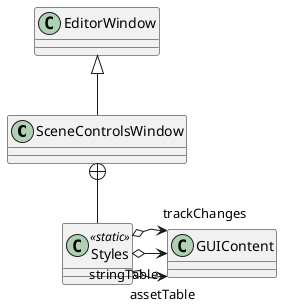 @startuml
class SceneControlsWindow {
}
class Styles <<static>> {
}
EditorWindow <|-- SceneControlsWindow
SceneControlsWindow +-- Styles
Styles o-> "assetTable" GUIContent
Styles o-> "stringTable" GUIContent
Styles o-> "trackChanges" GUIContent
@enduml
